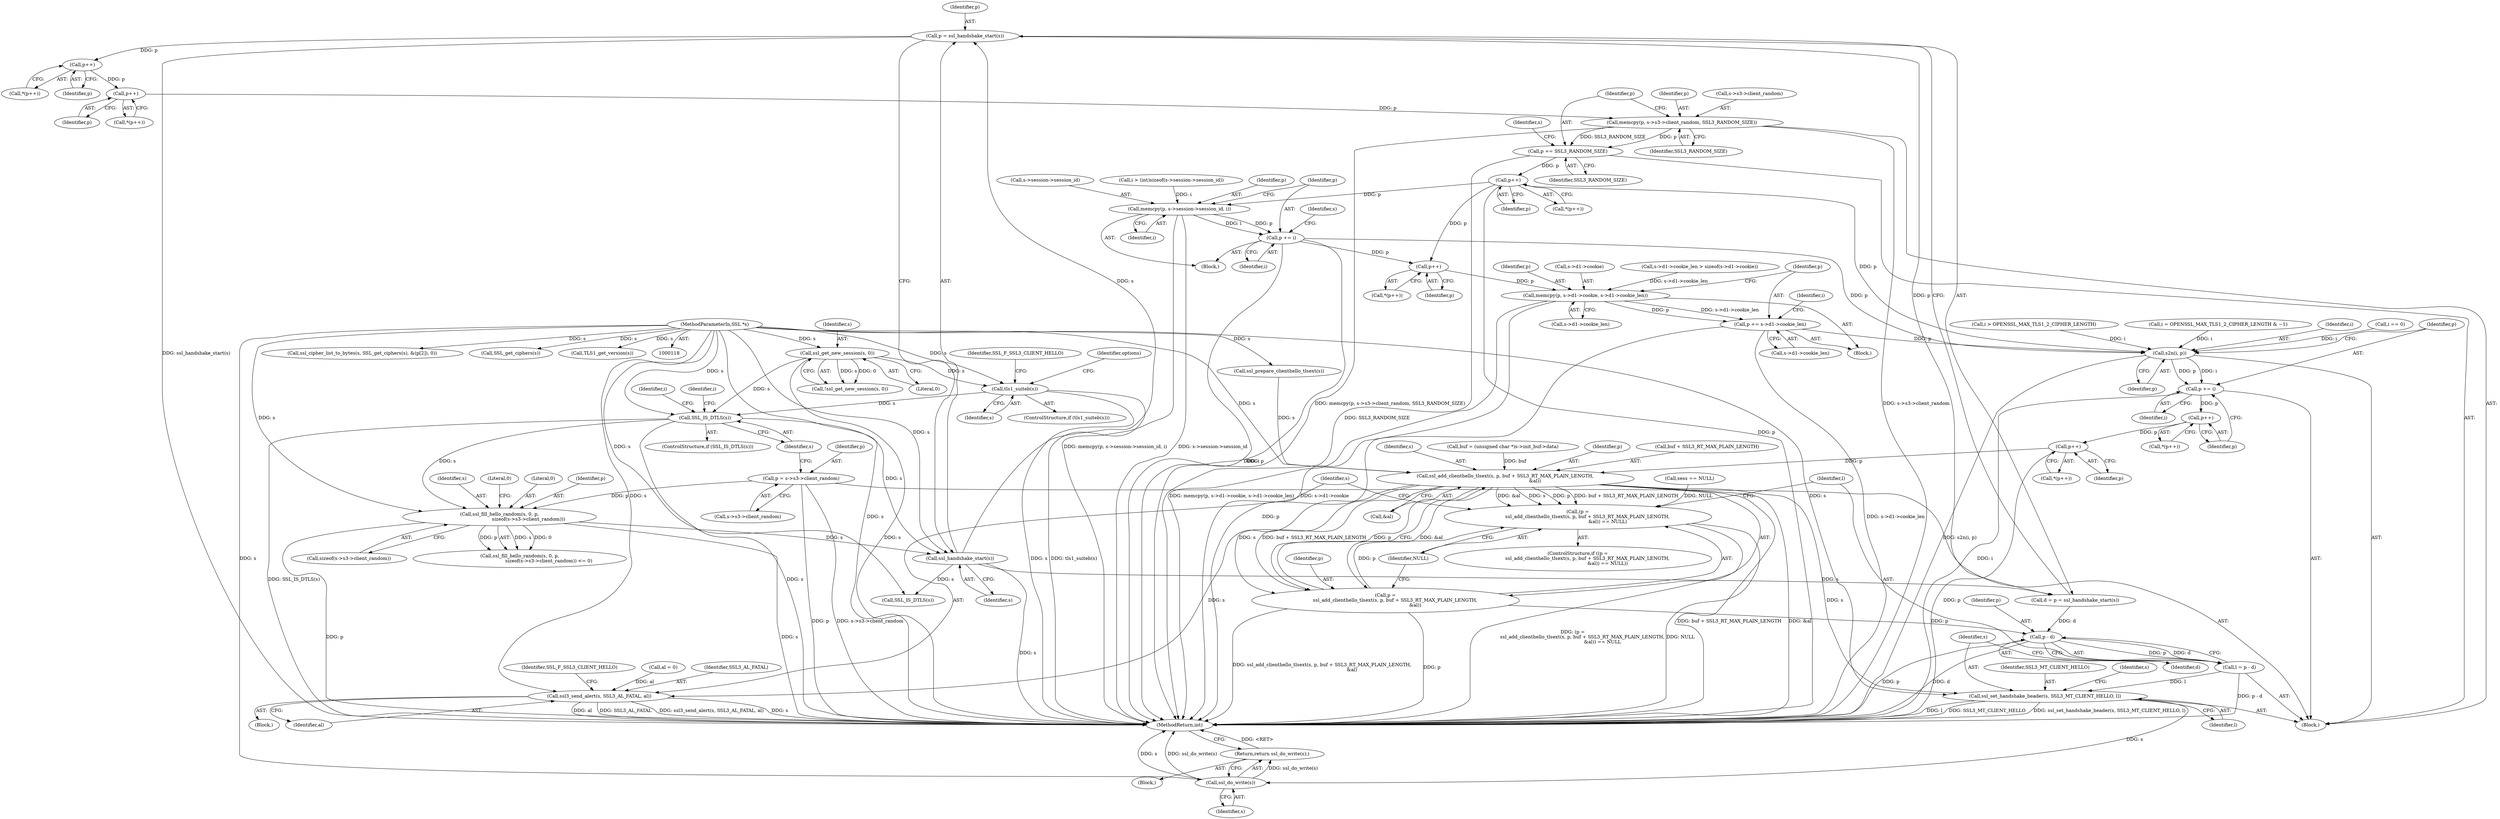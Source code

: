 digraph "0_openssl_e1b568dd2462f7cacf98f3d117936c34e2849a6b@API" {
"1000335" [label="(Call,memcpy(p, s->s3->client_random, SSL3_RANDOM_SIZE))"];
"1000328" [label="(Call,p++)"];
"1000319" [label="(Call,p++)"];
"1000313" [label="(Call,p = ssl_handshake_start(s))"];
"1000315" [label="(Call,ssl_handshake_start(s))"];
"1000299" [label="(Call,ssl_fill_hello_random(s, 0, p,\n                                       sizeof(s->s3->client_random)))"];
"1000260" [label="(Call,SSL_IS_DTLS(s))"];
"1000178" [label="(Call,ssl_get_new_session(s, 0))"];
"1000119" [label="(MethodParameterIn,SSL *s)"];
"1000203" [label="(Call,tls1_suiteb(s))"];
"1000252" [label="(Call,p = s->s3->client_random)"];
"1000343" [label="(Call,p += SSL3_RANDOM_SIZE)"];
"1000363" [label="(Call,p++)"];
"1000387" [label="(Call,memcpy(p, s->session->session_id, i))"];
"1000395" [label="(Call,p += i)"];
"1000422" [label="(Call,p++)"];
"1000429" [label="(Call,memcpy(p, s->d1->cookie, s->d1->cookie_len))"];
"1000441" [label="(Call,p += s->d1->cookie_len)"];
"1000482" [label="(Call,s2n(i, p))"];
"1000485" [label="(Call,p += i)"];
"1000490" [label="(Call,p++)"];
"1000495" [label="(Call,p++)"];
"1000512" [label="(Call,ssl_add_clienthello_tlsext(s, p, buf + SSL3_RT_MAX_PLAIN_LENGTH,\n                                        &al))"];
"1000509" [label="(Call,(p =\n             ssl_add_clienthello_tlsext(s, p, buf + SSL3_RT_MAX_PLAIN_LENGTH,\n                                        &al)) == NULL)"];
"1000510" [label="(Call,p =\n             ssl_add_clienthello_tlsext(s, p, buf + SSL3_RT_MAX_PLAIN_LENGTH,\n                                        &al))"];
"1000532" [label="(Call,p - d)"];
"1000530" [label="(Call,l = p - d)"];
"1000535" [label="(Call,ssl_set_handshake_header(s, SSL3_MT_CLIENT_HELLO, l))"];
"1000545" [label="(Call,ssl_do_write(s))"];
"1000544" [label="(Return,return ssl_do_write(s);)"];
"1000522" [label="(Call,ssl3_send_alert(s, SSL3_AL_FATAL, al))"];
"1000422" [label="(Call,p++)"];
"1000180" [label="(Literal,0)"];
"1000520" [label="(Identifier,NULL)"];
"1000342" [label="(Identifier,SSL3_RANDOM_SIZE)"];
"1000327" [label="(Call,*(p++))"];
"1000177" [label="(Call,!ssl_get_new_session(s, 0))"];
"1000450" [label="(Call,ssl_cipher_list_to_bytes(s, SSL_get_ciphers(s), &(p[2]), 0))"];
"1000362" [label="(Call,*(p++))"];
"1000319" [label="(Call,p++)"];
"1000515" [label="(Call,buf + SSL3_RT_MAX_PLAIN_LENGTH)"];
"1000544" [label="(Return,return ssl_do_write(s);)"];
"1000298" [label="(Call,ssl_fill_hello_random(s, 0, p,\n                                       sizeof(s->s3->client_random)) <= 0)"];
"1000449" [label="(Identifier,i)"];
"1000265" [label="(Identifier,i)"];
"1000512" [label="(Call,ssl_add_clienthello_tlsext(s, p, buf + SSL3_RT_MAX_PLAIN_LENGTH,\n                                        &al))"];
"1000253" [label="(Identifier,p)"];
"1000147" [label="(Block,)"];
"1000318" [label="(Call,*(p++))"];
"1000336" [label="(Identifier,p)"];
"1000545" [label="(Call,ssl_do_write(s))"];
"1000511" [label="(Identifier,p)"];
"1000388" [label="(Identifier,p)"];
"1000496" [label="(Identifier,p)"];
"1000452" [label="(Call,SSL_get_ciphers(s))"];
"1000212" [label="(Identifier,options)"];
"1000442" [label="(Identifier,p)"];
"1000510" [label="(Call,p =\n             ssl_add_clienthello_tlsext(s, p, buf + SSL3_RT_MAX_PLAIN_LENGTH,\n                                        &al))"];
"1000302" [label="(Identifier,p)"];
"1000156" [label="(Call,sess == NULL)"];
"1000309" [label="(Literal,0)"];
"1000299" [label="(Call,ssl_fill_hello_random(s, 0, p,\n                                       sizeof(s->s3->client_random)))"];
"1000537" [label="(Identifier,SSL3_MT_CLIENT_HELLO)"];
"1000477" [label="(Call,i = OPENSSL_MAX_TLS1_2_CIPHER_LENGTH & ~1)"];
"1000514" [label="(Identifier,p)"];
"1000494" [label="(Call,*(p++))"];
"1000509" [label="(Call,(p =\n             ssl_add_clienthello_tlsext(s, p, buf + SSL3_RT_MAX_PLAIN_LENGTH,\n                                        &al)) == NULL)"];
"1000399" [label="(Call,SSL_IS_DTLS(s))"];
"1000119" [label="(MethodParameterIn,SSL *s)"];
"1000436" [label="(Call,s->d1->cookie_len)"];
"1000531" [label="(Identifier,l)"];
"1000387" [label="(Call,memcpy(p, s->session->session_id, i))"];
"1000389" [label="(Call,s->session->session_id)"];
"1000127" [label="(Call,al = 0)"];
"1000489" [label="(Call,*(p++))"];
"1000525" [label="(Identifier,al)"];
"1000524" [label="(Identifier,SSL3_AL_FATAL)"];
"1000532" [label="(Call,p - d)"];
"1000490" [label="(Call,p++)"];
"1000521" [label="(Block,)"];
"1000261" [label="(Identifier,s)"];
"1000202" [label="(ControlStructure,if (tls1_suiteb(s)))"];
"1000320" [label="(Identifier,p)"];
"1000400" [label="(Identifier,s)"];
"1000301" [label="(Literal,0)"];
"1000513" [label="(Identifier,s)"];
"1000487" [label="(Identifier,i)"];
"1000345" [label="(Identifier,SSL3_RANDOM_SIZE)"];
"1000335" [label="(Call,memcpy(p, s->s3->client_random, SSL3_RANDOM_SIZE))"];
"1000471" [label="(Call,TLS1_get_version(s))"];
"1000394" [label="(Identifier,i)"];
"1000443" [label="(Call,s->d1->cookie_len)"];
"1000372" [label="(Call,i > (int)sizeof(s->session->session_id))"];
"1000518" [label="(Call,&al)"];
"1000536" [label="(Identifier,s)"];
"1000329" [label="(Identifier,p)"];
"1000533" [label="(Identifier,p)"];
"1000259" [label="(ControlStructure,if (SSL_IS_DTLS(s)))"];
"1000546" [label="(Identifier,s)"];
"1000483" [label="(Identifier,i)"];
"1000486" [label="(Identifier,p)"];
"1000311" [label="(Call,d = p = ssl_handshake_start(s))"];
"1000421" [label="(Call,*(p++))"];
"1000120" [label="(Block,)"];
"1000485" [label="(Call,p += i)"];
"1000522" [label="(Call,ssl3_send_alert(s, SSL3_AL_FATAL, al))"];
"1000178" [label="(Call,ssl_get_new_session(s, 0))"];
"1000538" [label="(Identifier,l)"];
"1000401" [label="(Block,)"];
"1000482" [label="(Call,s2n(i, p))"];
"1000551" [label="(MethodReturn,int)"];
"1000395" [label="(Call,p += i)"];
"1000207" [label="(Identifier,SSL_F_SSL3_CLIENT_HELLO)"];
"1000530" [label="(Call,l = p - d)"];
"1000260" [label="(Call,SSL_IS_DTLS(s))"];
"1000460" [label="(Call,i == 0)"];
"1000474" [label="(Call,i > OPENSSL_MAX_TLS1_2_CIPHER_LENGTH)"];
"1000348" [label="(Identifier,s)"];
"1000429" [label="(Call,memcpy(p, s->d1->cookie, s->d1->cookie_len))"];
"1000364" [label="(Identifier,p)"];
"1000370" [label="(Block,)"];
"1000431" [label="(Call,s->d1->cookie)"];
"1000252" [label="(Call,p = s->s3->client_random)"];
"1000396" [label="(Identifier,p)"];
"1000204" [label="(Identifier,s)"];
"1000303" [label="(Call,sizeof(s->s3->client_random))"];
"1000337" [label="(Call,s->s3->client_random)"];
"1000344" [label="(Identifier,p)"];
"1000484" [label="(Identifier,p)"];
"1000179" [label="(Identifier,s)"];
"1000500" [label="(Call,ssl_prepare_clienthello_tlsext(s))"];
"1000254" [label="(Call,s->s3->client_random)"];
"1000508" [label="(ControlStructure,if ((p =\n             ssl_add_clienthello_tlsext(s, p, buf + SSL3_RT_MAX_PLAIN_LENGTH,\n                                        &al)) == NULL))"];
"1000535" [label="(Call,ssl_set_handshake_header(s, SSL3_MT_CLIENT_HELLO, l))"];
"1000441" [label="(Call,p += s->d1->cookie_len)"];
"1000534" [label="(Identifier,d)"];
"1000313" [label="(Call,p = ssl_handshake_start(s))"];
"1000541" [label="(Identifier,s)"];
"1000495" [label="(Call,p++)"];
"1000527" [label="(Identifier,SSL_F_SSL3_CLIENT_HELLO)"];
"1000423" [label="(Identifier,p)"];
"1000315" [label="(Call,ssl_handshake_start(s))"];
"1000523" [label="(Identifier,s)"];
"1000300" [label="(Identifier,s)"];
"1000316" [label="(Identifier,s)"];
"1000343" [label="(Call,p += SSL3_RANDOM_SIZE)"];
"1000491" [label="(Identifier,p)"];
"1000293" [label="(Identifier,i)"];
"1000363" [label="(Call,p++)"];
"1000203" [label="(Call,tls1_suiteb(s))"];
"1000397" [label="(Identifier,i)"];
"1000328" [label="(Call,p++)"];
"1000314" [label="(Identifier,p)"];
"1000403" [label="(Call,s->d1->cookie_len > sizeof(s->d1->cookie))"];
"1000132" [label="(Call,buf = (unsigned char *)s->init_buf->data)"];
"1000430" [label="(Identifier,p)"];
"1000335" -> "1000147"  [label="AST: "];
"1000335" -> "1000342"  [label="CFG: "];
"1000336" -> "1000335"  [label="AST: "];
"1000337" -> "1000335"  [label="AST: "];
"1000342" -> "1000335"  [label="AST: "];
"1000344" -> "1000335"  [label="CFG: "];
"1000335" -> "1000551"  [label="DDG: s->s3->client_random"];
"1000335" -> "1000551"  [label="DDG: memcpy(p, s->s3->client_random, SSL3_RANDOM_SIZE)"];
"1000328" -> "1000335"  [label="DDG: p"];
"1000335" -> "1000343"  [label="DDG: SSL3_RANDOM_SIZE"];
"1000335" -> "1000343"  [label="DDG: p"];
"1000328" -> "1000327"  [label="AST: "];
"1000328" -> "1000329"  [label="CFG: "];
"1000329" -> "1000328"  [label="AST: "];
"1000327" -> "1000328"  [label="CFG: "];
"1000319" -> "1000328"  [label="DDG: p"];
"1000319" -> "1000318"  [label="AST: "];
"1000319" -> "1000320"  [label="CFG: "];
"1000320" -> "1000319"  [label="AST: "];
"1000318" -> "1000319"  [label="CFG: "];
"1000313" -> "1000319"  [label="DDG: p"];
"1000313" -> "1000311"  [label="AST: "];
"1000313" -> "1000315"  [label="CFG: "];
"1000314" -> "1000313"  [label="AST: "];
"1000315" -> "1000313"  [label="AST: "];
"1000311" -> "1000313"  [label="CFG: "];
"1000313" -> "1000551"  [label="DDG: ssl_handshake_start(s)"];
"1000313" -> "1000311"  [label="DDG: p"];
"1000315" -> "1000313"  [label="DDG: s"];
"1000315" -> "1000316"  [label="CFG: "];
"1000316" -> "1000315"  [label="AST: "];
"1000315" -> "1000551"  [label="DDG: s"];
"1000315" -> "1000311"  [label="DDG: s"];
"1000299" -> "1000315"  [label="DDG: s"];
"1000260" -> "1000315"  [label="DDG: s"];
"1000119" -> "1000315"  [label="DDG: s"];
"1000315" -> "1000399"  [label="DDG: s"];
"1000299" -> "1000298"  [label="AST: "];
"1000299" -> "1000303"  [label="CFG: "];
"1000300" -> "1000299"  [label="AST: "];
"1000301" -> "1000299"  [label="AST: "];
"1000302" -> "1000299"  [label="AST: "];
"1000303" -> "1000299"  [label="AST: "];
"1000309" -> "1000299"  [label="CFG: "];
"1000299" -> "1000551"  [label="DDG: p"];
"1000299" -> "1000551"  [label="DDG: s"];
"1000299" -> "1000298"  [label="DDG: s"];
"1000299" -> "1000298"  [label="DDG: 0"];
"1000299" -> "1000298"  [label="DDG: p"];
"1000260" -> "1000299"  [label="DDG: s"];
"1000119" -> "1000299"  [label="DDG: s"];
"1000252" -> "1000299"  [label="DDG: p"];
"1000260" -> "1000259"  [label="AST: "];
"1000260" -> "1000261"  [label="CFG: "];
"1000261" -> "1000260"  [label="AST: "];
"1000265" -> "1000260"  [label="CFG: "];
"1000293" -> "1000260"  [label="CFG: "];
"1000260" -> "1000551"  [label="DDG: SSL_IS_DTLS(s)"];
"1000260" -> "1000551"  [label="DDG: s"];
"1000178" -> "1000260"  [label="DDG: s"];
"1000203" -> "1000260"  [label="DDG: s"];
"1000119" -> "1000260"  [label="DDG: s"];
"1000178" -> "1000177"  [label="AST: "];
"1000178" -> "1000180"  [label="CFG: "];
"1000179" -> "1000178"  [label="AST: "];
"1000180" -> "1000178"  [label="AST: "];
"1000177" -> "1000178"  [label="CFG: "];
"1000178" -> "1000551"  [label="DDG: s"];
"1000178" -> "1000177"  [label="DDG: s"];
"1000178" -> "1000177"  [label="DDG: 0"];
"1000119" -> "1000178"  [label="DDG: s"];
"1000178" -> "1000203"  [label="DDG: s"];
"1000119" -> "1000118"  [label="AST: "];
"1000119" -> "1000551"  [label="DDG: s"];
"1000119" -> "1000203"  [label="DDG: s"];
"1000119" -> "1000399"  [label="DDG: s"];
"1000119" -> "1000450"  [label="DDG: s"];
"1000119" -> "1000452"  [label="DDG: s"];
"1000119" -> "1000471"  [label="DDG: s"];
"1000119" -> "1000500"  [label="DDG: s"];
"1000119" -> "1000512"  [label="DDG: s"];
"1000119" -> "1000522"  [label="DDG: s"];
"1000119" -> "1000535"  [label="DDG: s"];
"1000119" -> "1000545"  [label="DDG: s"];
"1000203" -> "1000202"  [label="AST: "];
"1000203" -> "1000204"  [label="CFG: "];
"1000204" -> "1000203"  [label="AST: "];
"1000207" -> "1000203"  [label="CFG: "];
"1000212" -> "1000203"  [label="CFG: "];
"1000203" -> "1000551"  [label="DDG: tls1_suiteb(s)"];
"1000203" -> "1000551"  [label="DDG: s"];
"1000252" -> "1000147"  [label="AST: "];
"1000252" -> "1000254"  [label="CFG: "];
"1000253" -> "1000252"  [label="AST: "];
"1000254" -> "1000252"  [label="AST: "];
"1000261" -> "1000252"  [label="CFG: "];
"1000252" -> "1000551"  [label="DDG: p"];
"1000252" -> "1000551"  [label="DDG: s->s3->client_random"];
"1000343" -> "1000147"  [label="AST: "];
"1000343" -> "1000345"  [label="CFG: "];
"1000344" -> "1000343"  [label="AST: "];
"1000345" -> "1000343"  [label="AST: "];
"1000348" -> "1000343"  [label="CFG: "];
"1000343" -> "1000551"  [label="DDG: SSL3_RANDOM_SIZE"];
"1000343" -> "1000363"  [label="DDG: p"];
"1000363" -> "1000362"  [label="AST: "];
"1000363" -> "1000364"  [label="CFG: "];
"1000364" -> "1000363"  [label="AST: "];
"1000362" -> "1000363"  [label="CFG: "];
"1000363" -> "1000551"  [label="DDG: p"];
"1000363" -> "1000387"  [label="DDG: p"];
"1000363" -> "1000422"  [label="DDG: p"];
"1000363" -> "1000482"  [label="DDG: p"];
"1000387" -> "1000370"  [label="AST: "];
"1000387" -> "1000394"  [label="CFG: "];
"1000388" -> "1000387"  [label="AST: "];
"1000389" -> "1000387"  [label="AST: "];
"1000394" -> "1000387"  [label="AST: "];
"1000396" -> "1000387"  [label="CFG: "];
"1000387" -> "1000551"  [label="DDG: s->session->session_id"];
"1000387" -> "1000551"  [label="DDG: memcpy(p, s->session->session_id, i)"];
"1000372" -> "1000387"  [label="DDG: i"];
"1000387" -> "1000395"  [label="DDG: i"];
"1000387" -> "1000395"  [label="DDG: p"];
"1000395" -> "1000370"  [label="AST: "];
"1000395" -> "1000397"  [label="CFG: "];
"1000396" -> "1000395"  [label="AST: "];
"1000397" -> "1000395"  [label="AST: "];
"1000400" -> "1000395"  [label="CFG: "];
"1000395" -> "1000551"  [label="DDG: p"];
"1000395" -> "1000551"  [label="DDG: i"];
"1000395" -> "1000422"  [label="DDG: p"];
"1000395" -> "1000482"  [label="DDG: p"];
"1000422" -> "1000421"  [label="AST: "];
"1000422" -> "1000423"  [label="CFG: "];
"1000423" -> "1000422"  [label="AST: "];
"1000421" -> "1000422"  [label="CFG: "];
"1000422" -> "1000429"  [label="DDG: p"];
"1000429" -> "1000401"  [label="AST: "];
"1000429" -> "1000436"  [label="CFG: "];
"1000430" -> "1000429"  [label="AST: "];
"1000431" -> "1000429"  [label="AST: "];
"1000436" -> "1000429"  [label="AST: "];
"1000442" -> "1000429"  [label="CFG: "];
"1000429" -> "1000551"  [label="DDG: s->d1->cookie"];
"1000429" -> "1000551"  [label="DDG: memcpy(p, s->d1->cookie, s->d1->cookie_len)"];
"1000403" -> "1000429"  [label="DDG: s->d1->cookie_len"];
"1000429" -> "1000441"  [label="DDG: s->d1->cookie_len"];
"1000429" -> "1000441"  [label="DDG: p"];
"1000441" -> "1000401"  [label="AST: "];
"1000441" -> "1000443"  [label="CFG: "];
"1000442" -> "1000441"  [label="AST: "];
"1000443" -> "1000441"  [label="AST: "];
"1000449" -> "1000441"  [label="CFG: "];
"1000441" -> "1000551"  [label="DDG: p"];
"1000441" -> "1000551"  [label="DDG: s->d1->cookie_len"];
"1000441" -> "1000482"  [label="DDG: p"];
"1000482" -> "1000147"  [label="AST: "];
"1000482" -> "1000484"  [label="CFG: "];
"1000483" -> "1000482"  [label="AST: "];
"1000484" -> "1000482"  [label="AST: "];
"1000486" -> "1000482"  [label="CFG: "];
"1000482" -> "1000551"  [label="DDG: s2n(i, p)"];
"1000460" -> "1000482"  [label="DDG: i"];
"1000474" -> "1000482"  [label="DDG: i"];
"1000477" -> "1000482"  [label="DDG: i"];
"1000482" -> "1000485"  [label="DDG: i"];
"1000482" -> "1000485"  [label="DDG: p"];
"1000485" -> "1000147"  [label="AST: "];
"1000485" -> "1000487"  [label="CFG: "];
"1000486" -> "1000485"  [label="AST: "];
"1000487" -> "1000485"  [label="AST: "];
"1000491" -> "1000485"  [label="CFG: "];
"1000485" -> "1000551"  [label="DDG: i"];
"1000485" -> "1000490"  [label="DDG: p"];
"1000490" -> "1000489"  [label="AST: "];
"1000490" -> "1000491"  [label="CFG: "];
"1000491" -> "1000490"  [label="AST: "];
"1000489" -> "1000490"  [label="CFG: "];
"1000490" -> "1000495"  [label="DDG: p"];
"1000495" -> "1000494"  [label="AST: "];
"1000495" -> "1000496"  [label="CFG: "];
"1000496" -> "1000495"  [label="AST: "];
"1000494" -> "1000495"  [label="CFG: "];
"1000495" -> "1000551"  [label="DDG: p"];
"1000495" -> "1000512"  [label="DDG: p"];
"1000512" -> "1000510"  [label="AST: "];
"1000512" -> "1000518"  [label="CFG: "];
"1000513" -> "1000512"  [label="AST: "];
"1000514" -> "1000512"  [label="AST: "];
"1000515" -> "1000512"  [label="AST: "];
"1000518" -> "1000512"  [label="AST: "];
"1000510" -> "1000512"  [label="CFG: "];
"1000512" -> "1000551"  [label="DDG: buf + SSL3_RT_MAX_PLAIN_LENGTH"];
"1000512" -> "1000551"  [label="DDG: &al"];
"1000512" -> "1000509"  [label="DDG: s"];
"1000512" -> "1000509"  [label="DDG: p"];
"1000512" -> "1000509"  [label="DDG: buf + SSL3_RT_MAX_PLAIN_LENGTH"];
"1000512" -> "1000509"  [label="DDG: &al"];
"1000512" -> "1000510"  [label="DDG: s"];
"1000512" -> "1000510"  [label="DDG: p"];
"1000512" -> "1000510"  [label="DDG: buf + SSL3_RT_MAX_PLAIN_LENGTH"];
"1000512" -> "1000510"  [label="DDG: &al"];
"1000500" -> "1000512"  [label="DDG: s"];
"1000132" -> "1000512"  [label="DDG: buf"];
"1000512" -> "1000522"  [label="DDG: s"];
"1000512" -> "1000535"  [label="DDG: s"];
"1000509" -> "1000508"  [label="AST: "];
"1000509" -> "1000520"  [label="CFG: "];
"1000510" -> "1000509"  [label="AST: "];
"1000520" -> "1000509"  [label="AST: "];
"1000523" -> "1000509"  [label="CFG: "];
"1000531" -> "1000509"  [label="CFG: "];
"1000509" -> "1000551"  [label="DDG: NULL"];
"1000509" -> "1000551"  [label="DDG: (p =\n             ssl_add_clienthello_tlsext(s, p, buf + SSL3_RT_MAX_PLAIN_LENGTH,\n                                        &al)) == NULL"];
"1000510" -> "1000509"  [label="DDG: p"];
"1000156" -> "1000509"  [label="DDG: NULL"];
"1000511" -> "1000510"  [label="AST: "];
"1000520" -> "1000510"  [label="CFG: "];
"1000510" -> "1000551"  [label="DDG: p"];
"1000510" -> "1000551"  [label="DDG: ssl_add_clienthello_tlsext(s, p, buf + SSL3_RT_MAX_PLAIN_LENGTH,\n                                        &al)"];
"1000510" -> "1000532"  [label="DDG: p"];
"1000532" -> "1000530"  [label="AST: "];
"1000532" -> "1000534"  [label="CFG: "];
"1000533" -> "1000532"  [label="AST: "];
"1000534" -> "1000532"  [label="AST: "];
"1000530" -> "1000532"  [label="CFG: "];
"1000532" -> "1000551"  [label="DDG: p"];
"1000532" -> "1000551"  [label="DDG: d"];
"1000532" -> "1000530"  [label="DDG: p"];
"1000532" -> "1000530"  [label="DDG: d"];
"1000311" -> "1000532"  [label="DDG: d"];
"1000530" -> "1000147"  [label="AST: "];
"1000531" -> "1000530"  [label="AST: "];
"1000536" -> "1000530"  [label="CFG: "];
"1000530" -> "1000551"  [label="DDG: p - d"];
"1000530" -> "1000535"  [label="DDG: l"];
"1000535" -> "1000147"  [label="AST: "];
"1000535" -> "1000538"  [label="CFG: "];
"1000536" -> "1000535"  [label="AST: "];
"1000537" -> "1000535"  [label="AST: "];
"1000538" -> "1000535"  [label="AST: "];
"1000541" -> "1000535"  [label="CFG: "];
"1000535" -> "1000551"  [label="DDG: ssl_set_handshake_header(s, SSL3_MT_CLIENT_HELLO, l)"];
"1000535" -> "1000551"  [label="DDG: l"];
"1000535" -> "1000551"  [label="DDG: SSL3_MT_CLIENT_HELLO"];
"1000535" -> "1000545"  [label="DDG: s"];
"1000545" -> "1000544"  [label="AST: "];
"1000545" -> "1000546"  [label="CFG: "];
"1000546" -> "1000545"  [label="AST: "];
"1000544" -> "1000545"  [label="CFG: "];
"1000545" -> "1000551"  [label="DDG: s"];
"1000545" -> "1000551"  [label="DDG: ssl_do_write(s)"];
"1000545" -> "1000544"  [label="DDG: ssl_do_write(s)"];
"1000544" -> "1000120"  [label="AST: "];
"1000551" -> "1000544"  [label="CFG: "];
"1000544" -> "1000551"  [label="DDG: <RET>"];
"1000522" -> "1000521"  [label="AST: "];
"1000522" -> "1000525"  [label="CFG: "];
"1000523" -> "1000522"  [label="AST: "];
"1000524" -> "1000522"  [label="AST: "];
"1000525" -> "1000522"  [label="AST: "];
"1000527" -> "1000522"  [label="CFG: "];
"1000522" -> "1000551"  [label="DDG: al"];
"1000522" -> "1000551"  [label="DDG: SSL3_AL_FATAL"];
"1000522" -> "1000551"  [label="DDG: ssl3_send_alert(s, SSL3_AL_FATAL, al)"];
"1000522" -> "1000551"  [label="DDG: s"];
"1000127" -> "1000522"  [label="DDG: al"];
}
